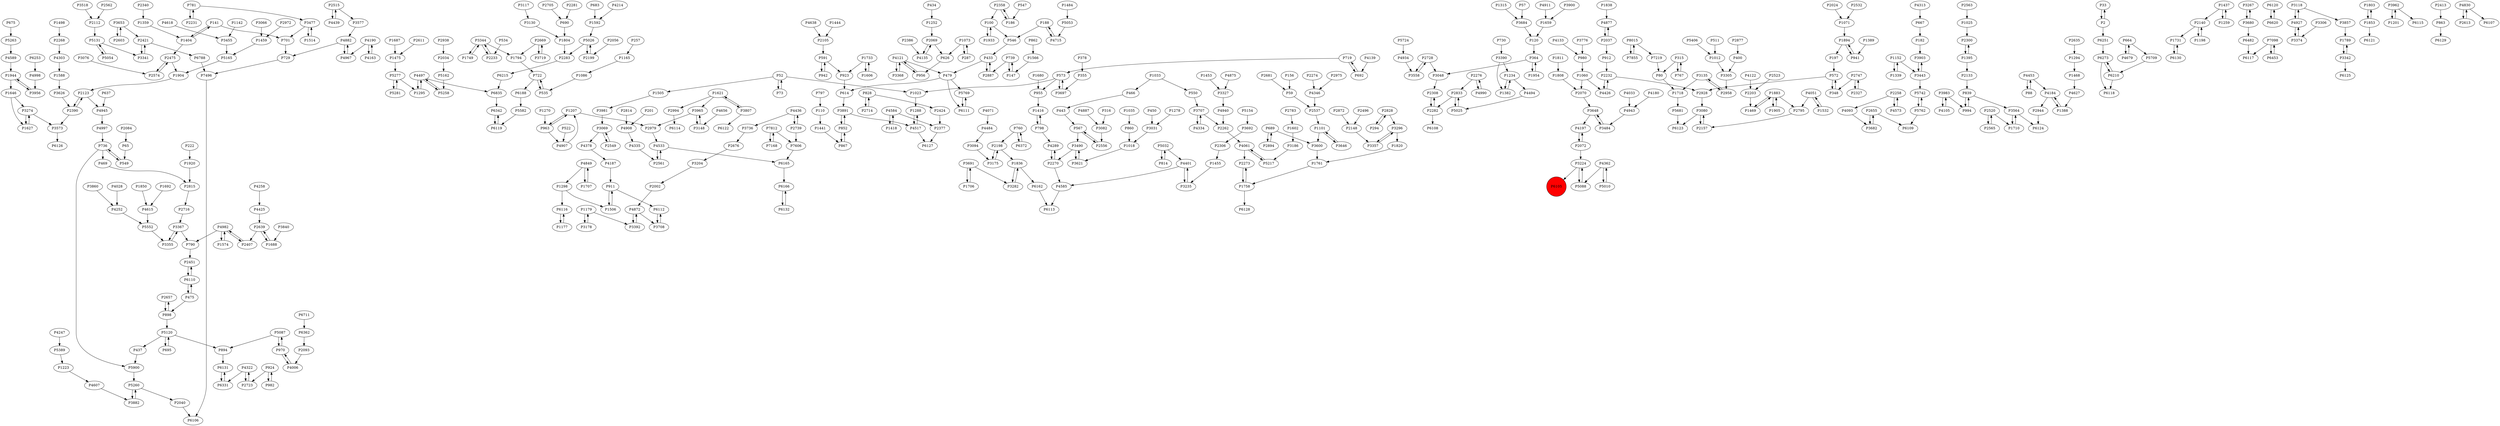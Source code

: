digraph {
	P2657 -> P898
	P3860 -> P4252
	P4497 -> P1295
	P3069 -> P4378
	P4615 -> P5552
	P4940 -> P2262
	P4135 -> P2069
	P2728 -> P3558
	P591 -> P923
	P4877 -> P2037
	P1315 -> P3684
	P2451 -> P6110
	P4061 -> P2273
	P2072 -> P4197
	P667 -> P182
	P2358 -> P100
	P760 -> P2198
	P1687 -> P1475
	P6110 -> P475
	P1234 -> P4494
	P1850 -> P4615
	P2037 -> P912
	P2300 -> P1395
	P1177 -> P6116
	P8015 -> P7219
	P982 -> P924
	P3692 -> P2306
	P4436 -> P3736
	P479 -> P5769
	P3048 -> P2308
	P2327 -> P2747
	P1904 -> P2123
	P1298 -> P1506
	P3341 -> P2421
	P1646 -> P3274
	P3117 -> P3130
	P1453 -> P3327
	P839 -> P994
	P511 -> P1012
	P2655 -> P3682
	P3691 -> P3282
	P2532 -> P1071
	P4426 -> P2232
	P2523 -> P2203
	P3282 -> P1836
	P828 -> P2424
	P4197 -> P2072
	P2002 -> P4872
	P4190 -> P4967
	P4401 -> P4585
	P466 -> P443
	P2603 -> P3653
	P4105 -> P3983
	P33 -> P2
	P2515 -> P3577
	P1574 -> P4982
	P2747 -> P2327
	P1621 -> P2994
	P3080 -> P6123
	P4584 -> P2377
	P6372 -> P760
	P3648 -> P4197
	P6110 -> P2451
	P942 -> P591
	P2084 -> P65
	P1602 -> P3186
	P2276 -> P4990
	P80 -> P1718
	P1033 -> P466
	P2258 -> P4093
	P364 -> P1954
	P2676 -> P3204
	P201 -> P4908
	P970 -> P5087
	P534 -> P2233
	P1894 -> P197
	P2655 -> P6109
	P1758 -> P6128
	P1749 -> P3344
	P6251 -> P6273
	P1179 -> P3392
	P2669 -> P1794
	P798 -> P4289
	P2894 -> P689
	P1731 -> P6130
	P2157 -> P3080
	P3367 -> P790
	P4533 -> P2561
	P5087 -> P970
	P2928 -> P3080
	P1475 -> P5277
	P1086 -> P535
	P1404 -> P141
	P3267 -> P3680
	P2070 -> P3648
	P1692 -> P4615
	P5769 -> P6111
	P2705 -> P690
	P1894 -> P941
	P1234 -> P1382
	P3564 -> P1710
	P739 -> P147
	P2072 -> P3224
	P4121 -> P479
	P1339 -> P1152
	P4585 -> P6113
	P4517 -> P6127
	P567 -> P2556
	P2112 -> P5131
	P3274 -> P1627
	P2681 -> P59
	P1437 -> P2140
	P315 -> P80
	P4517 -> P1288
	P1404 -> P2475
	P689 -> P3600
	P3981 -> P3069
	P8015 -> P7855
	P3031 -> P1018
	P5120 -> P437
	P911 -> P6112
	P2123 -> P4945
	P7098 -> P6117
	P719 -> P573
	P729 -> P7496
	P1706 -> P3691
	P5258 -> P4497
	P3344 -> P2233
	P2198 -> P1836
	P6120 -> P6620
	P1295 -> P4497
	P65 -> P549
	P6362 -> P2093
	P5131 -> P5054
	P156 -> P59
	P912 -> P2232
	P4997 -> P736
	P2306 -> P1455
	P3621 -> P3490
	P6215 -> P6835
	P2390 -> P2123
	P862 -> P1566
	P2549 -> P3069
	P4214 -> P1592
	P867 -> P852
	P955 -> P1416
	P1071 -> P1894
	P3807 -> P6122
	P1707 -> P4849
	P4849 -> P1707
	P3682 -> P2655
	P52 -> P1505
	P689 -> P2894
	P3094 -> P3175
	P923 -> P614
	P1883 -> P1469
	P2563 -> P1025
	P1789 -> P3342
	P994 -> P839
	P59 -> P2537
	P2040 -> P6106
	P7812 -> P7168
	P100 -> P1933
	P3342 -> P1789
	P3186 -> P5217
	P626 -> P956
	P2565 -> P2520
	P5026 -> P2199
	P3327 -> P4940
	P4908 -> P4335
	P2340 -> P1359
	P2556 -> P567
	P1259 -> P1437
	P5900 -> P5260
	P4943 -> P3484
	P257 -> P1165
	P4589 -> P1944
	P294 -> P2828
	P2958 -> P3135
	P2 -> P33
	P2274 -> P4346
	P3477 -> P701
	P5025 -> P2833
	P52 -> P73
	P1836 -> P3282
	P3684 -> P120
	P2975 -> P4346
	P852 -> P867
	P3455 -> P5165
	P1803 -> P1853
	P6130 -> P1731
	P1506 -> P911
	P1905 -> P1883
	P3357 -> P3296
	P4139 -> P692
	P2828 -> P294
	P2520 -> P2565
	P6331 -> P6131
	P1514 -> P3477
	P860 -> P1018
	P2994 -> P6114
	P550 -> P3707
	P722 -> P6188
	P1152 -> P1339
	P4875 -> P3327
	P1944 -> P1646
	P5762 -> P5742
	P2424 -> P2377
	P6210 -> P6118
	P6711 -> P6362
	P4638 -> P2105
	P1018 -> P3621
	P6131 -> P6331
	P3573 -> P6126
	P4033 -> P4943
	P3175 -> P2198
	P573 -> P3697
	P1382 -> P1234
	P3707 -> P2262
	P3962 -> P1201
	P3577 -> P4882
	P1933 -> P100
	P1733 -> P923
	P736 -> P549
	P443 -> P567
	P863 -> P6129
	P4715 -> P188
	P722 -> P535
	P6162 -> P6113
	P4656 -> P3148
	P5260 -> P3882
	P6166 -> P6132
	P1498 -> P2268
	P1418 -> P4584
	P3697 -> P573
	P3490 -> P3621
	P3680 -> P3267
	P3224 -> P6105
	P3118 -> P4927
	P110 -> P1441
	P3355 -> P3367
	P2123 -> P2390
	P469 -> P2815
	P2069 -> P626
	P4934 -> P3558
	P2739 -> P4436
	P4093 -> P3682
	P4163 -> P4190
	P2639 -> P1688
	P7098 -> P6453
	P3600 -> P1761
	P1455 -> P3235
	P1680 -> P955
	P1060 -> P4426
	P4584 -> P1418
	P4184 -> P2944
	P5552 -> P3355
	P2828 -> P3296
	P2574 -> P2475
	P798 -> P1416
	P1627 -> P3274
	P701 -> P729
	P1025 -> P2300
	P3564 -> P6124
	P3719 -> P2669
	P3477 -> P1514
	P1207 -> P2979
	P522 -> P4907
	P4453 -> P88
	P4887 -> P3082
	P4362 -> P5010
	P1688 -> P2639
	P5582 -> P6119
	P5032 -> P814
	P2282 -> P2308
	P4313 -> P667
	P3857 -> P1789
	P2140 -> P1198
	P3224 -> P5088
	P5281 -> P5277
	P3807 -> P1621
	P3708 -> P6112
	P400 -> P3305
	P1252 -> P2069
	P736 -> P469
	P6210 -> P6273
	P3390 -> P1234
	P1566 -> P147
	P1165 -> P1086
	P4180 -> P4943
	P2203 -> P1469
	P3082 -> P2556
	P730 -> P3390
	P6835 -> P6342
	P3983 -> P994
	P5032 -> P4401
	P4303 -> P1588
	P186 -> P2358
	P963 -> P4907
	P797 -> P110
	P1853 -> P6121
	P1758 -> P2273
	P475 -> P898
	P2611 -> P1475
	P5389 -> P1223
	P4335 -> P2561
	P5277 -> P5281
	P4679 -> P664
	P4133 -> P980
	P1198 -> P2140
	P4322 -> P6331
	P924 -> P2723
	P2747 -> P348
	P5724 -> P4934
	P4830 -> P2613
	P7812 -> P7606
	P1484 -> P5053
	P1459 -> P5165
	P2105 -> P591
	P3882 -> P5260
	P839 -> P3564
	P4990 -> P2276
	P4362 -> P5088
	P4028 -> P4252
	P2635 -> P1294
	P2262 -> P4061
	P3235 -> P4401
	P4252 -> P5552
	P3903 -> P3443
	P2739 -> P7606
	P4436 -> P2739
	P348 -> P572
	P4346 -> P2537
	P3135 -> P1718
	P3076 -> P2574
	P4945 -> P4997
	P719 -> P692
	P4401 -> P3235
	P1207 -> P963
	P7606 -> P6165
	P6112 -> P3708
	P1804 -> P2283
	P475 -> P6110
	P7168 -> P7812
	P3080 -> P2157
	P2814 -> P4908
	P2877 -> P400
	P4258 -> P4425
	P572 -> P348
	P4322 -> P2723
	P6116 -> P1177
	P1142 -> P3455
	P3069 -> P2549
	P781 -> P3477
	P2232 -> P2928
	P695 -> P5120
	P4872 -> P3708
	P5277 -> P1295
	P147 -> P739
	P5162 -> P5258
	P1395 -> P2133
	P3736 -> P2676
	P182 -> P3903
	P1060 -> P2070
	P3367 -> P3355
	P1023 -> P1288
	P2283 -> P6215
	P1920 -> P2815
	P2714 -> P828
	P3344 -> P1794
	P5263 -> P4589
	P5217 -> P4061
	P3680 -> P6482
	P2833 -> P2282
	P4378 -> P4187
	P963 -> P1207
	P6188 -> P5582
	P2133 -> P839
	P1298 -> P6116
	P2669 -> P3719
	P1468 -> P4627
	P828 -> P2714
	P188 -> P546
	P2421 -> P3341
	P2199 -> P5026
	P7496 -> P6106
	P5120 -> P894
	P1294 -> P1468
	P1437 -> P1259
	P6111 -> P5769
	P4061 -> P5217
	P3392 -> P4872
	P1733 -> P1606
	P100 -> P546
	P197 -> P572
	P4334 -> P3707
	P1838 -> P4877
	P573 -> P955
	P6132 -> P6166
	P2833 -> P5025
	P4453 -> P4184
	P3443 -> P5742
	P1388 -> P4184
	P2268 -> P4303
	P690 -> P1804
	P5131 -> P3341
	P4122 -> P2203
	P2386 -> P4135
	P1469 -> P1883
	P814 -> P5032
	P4982 -> P2407
	P2421 -> P6788
	P1836 -> P6162
	P6620 -> P6120
	P4190 -> P4163
	P3204 -> P2002
	P3653 -> P2603
	P6482 -> P6117
	P1659 -> P120
	P1101 -> P3646
	P3965 -> P3148
	P4911 -> P1659
	P188 -> P4715
	P3443 -> P3903
	P4247 -> P5389
	P547 -> P186
	P1359 -> P1404
	P2148 -> P3357
	P4982 -> P1574
	P4184 -> P1388
	P3305 -> P2958
	P2515 -> P4439
	P6253 -> P4998
	P3648 -> P3484
	P3653 -> P2421
	P2938 -> P2034
	P4998 -> P3956
	P2887 -> P433
	P3066 -> P1459
	P2972 -> P1459
	P2377 -> P6127
	P2728 -> P3048
	P2475 -> P2574
	P2308 -> P2282
	P2413 -> P863
	P4882 -> P4967
	P4533 -> P6165
	P535 -> P722
	P5762 -> P6109
	P2561 -> P4533
	P5053 -> P4715
	P911 -> P1506
	P6165 -> P6166
	P2562 -> P2112
	P573 -> P1023
	P4849 -> P1298
	P4484 -> P3094
	P683 -> P1592
	P5026 -> P2283
	P1416 -> P798
	P3390 -> P1382
	P7855 -> P8015
	P1944 -> P3956
	P790 -> P2451
	P1223 -> P4607
	P434 -> P1252
	P5709 -> P6210
	P5154 -> P3692
	P3490 -> P2270
	P1883 -> P1905
	P2198 -> P3175
	P2034 -> P5162
	P6273 -> P6210
	P2496 -> P2148
	P2537 -> P1101
	P1441 -> P867
	P315 -> P767
	P2231 -> P781
	P5260 -> P2040
	P2056 -> P2199
	P4071 -> P4484
	P287 -> P1073
	P3130 -> P1804
	P3558 -> P2728
	P2783 -> P1602
	P2024 -> P1071
	P1033 -> P550
	P2358 -> P186
	P2270 -> P4289
	P3956 -> P1944
	P3707 -> P4334
	P970 -> P4006
	P4607 -> P3882
	P546 -> P433
	P5054 -> P5131
	P52 -> P1023
	P924 -> P982
	P3962 -> P6115
	P1152 -> P3443
	P1395 -> P2300
	P6119 -> P6342
	P1201 -> P3962
	P2282 -> P6108
	P4494 -> P5025
	P3983 -> P4105
	P692 -> P719
	P760 -> P6372
	P1073 -> P287
	P4907 -> P1207
	P5681 -> P6123
	P141 -> P701
	P1646 -> P1627
	P567 -> P3490
	P1710 -> P3564
	P5120 -> P695
	P3776 -> P980
	P898 -> P5120
	P2944 -> P6124
	P1718 -> P5681
	P3891 -> P4517
	P4627 -> P1388
	P4187 -> P911
	P57 -> P3684
	P1883 -> P2795
	P3296 -> P1820
	P5165 -> P1904
	P433 -> P2887
	P591 -> P942
	P736 -> P5900
	P3518 -> P2112
	P2716 -> P3367
	P2232 -> P4426
	P1811 -> P1808
	P1012 -> P3305
	P1592 -> P5026
	P3135 -> P2958
	P1808 -> P2070
	P2723 -> P4322
	P675 -> P5263
	P4497 -> P6835
	P1505 -> P3981
	P614 -> P3891
	P1270 -> P963
	P3368 -> P4121
	P4927 -> P3118
	P88 -> P4453
	P433 -> P479
	P4051 -> P2795
	P2390 -> P3573
	P2520 -> P1710
	P2475 -> P1904
	P3374 -> P4927
	P4425 -> P2639
	P4121 -> P3368
	P4121 -> P956
	P1761 -> P1758
	P3900 -> P1659
	P1621 -> P3965
	P5010 -> P4362
	P2273 -> P1758
	P1588 -> P3626
	P73 -> P52
	P3891 -> P852
	P5087 -> P894
	P739 -> P2887
	P1035 -> P860
	P4006 -> P970
	P6453 -> P7098
	P2258 -> P4573
	P4882 -> P729
	P2407 -> P4982
	P2276 -> P2833
	P222 -> P1920
	P1278 -> P3031
	P1794 -> P722
	P120 -> P364
	P479 -> P614
	P2093 -> P4006
	P2233 -> P3344
	P1179 -> P3178
	P3484 -> P3648
	P364 -> P3048
	P1606 -> P1733
	P4982 -> P790
	P3840 -> P1688
	P1954 -> P364
	P4289 -> P2270
	P5742 -> P5762
	P3296 -> P3357
	P2815 -> P2716
	P2 -> P6251
	P2037 -> P4877
	P378 -> P355
	P3626 -> P2390
	P6342 -> P6119
	P6273 -> P6118
	P450 -> P3031
	P1853 -> P1803
	P437 -> P5900
	P980 -> P1060
	P3965 -> P2979
	P4051 -> P1532
	P4967 -> P4882
	P781 -> P2231
	P3344 -> P1749
	P4573 -> P2258
	P4830 -> P6107
	P3274 -> P3573
	P664 -> P5709
	P637 -> P4945
	P4618 -> P3455
	P316 -> P3082
	P4927 -> P3374
	P2639 -> P2407
	P3148 -> P3965
	P5088 -> P3224
	P4497 -> P5258
	P2140 -> P1731
	P898 -> P2657
	P2270 -> P4585
	P572 -> P2928
	P3178 -> P1179
	P1389 -> P941
	P3646 -> P1101
	P2795 -> P2157
	P6788 -> P7496
	P3691 -> P1706
	P1820 -> P1761
	P956 -> P4121
	P2979 -> P4533
	P4872 -> P3392
	P767 -> P315
	P4439 -> P2515
	P1444 -> P2105
	P2069 -> P4135
	P3306 -> P3374
	P7219 -> P80
	P355 -> P3697
	P664 -> P4679
	P1101 -> P3600
	P1621 -> P3807
	P1532 -> P4051
	P3342 -> P6125
	P5406 -> P1012
	P2872 -> P2148
	P479 -> P6111
	P2281 -> P690
	P2613 -> P4830
	P941 -> P1894
	P1073 -> P626
	P852 -> P3891
	P894 -> P6131
	P1288 -> P4517
	P549 -> P736
	P3118 -> P3857
	P141 -> P1404
	P6105 [shape=circle]
	P6105 [style=filled]
	P6105 [fillcolor=red]
}
